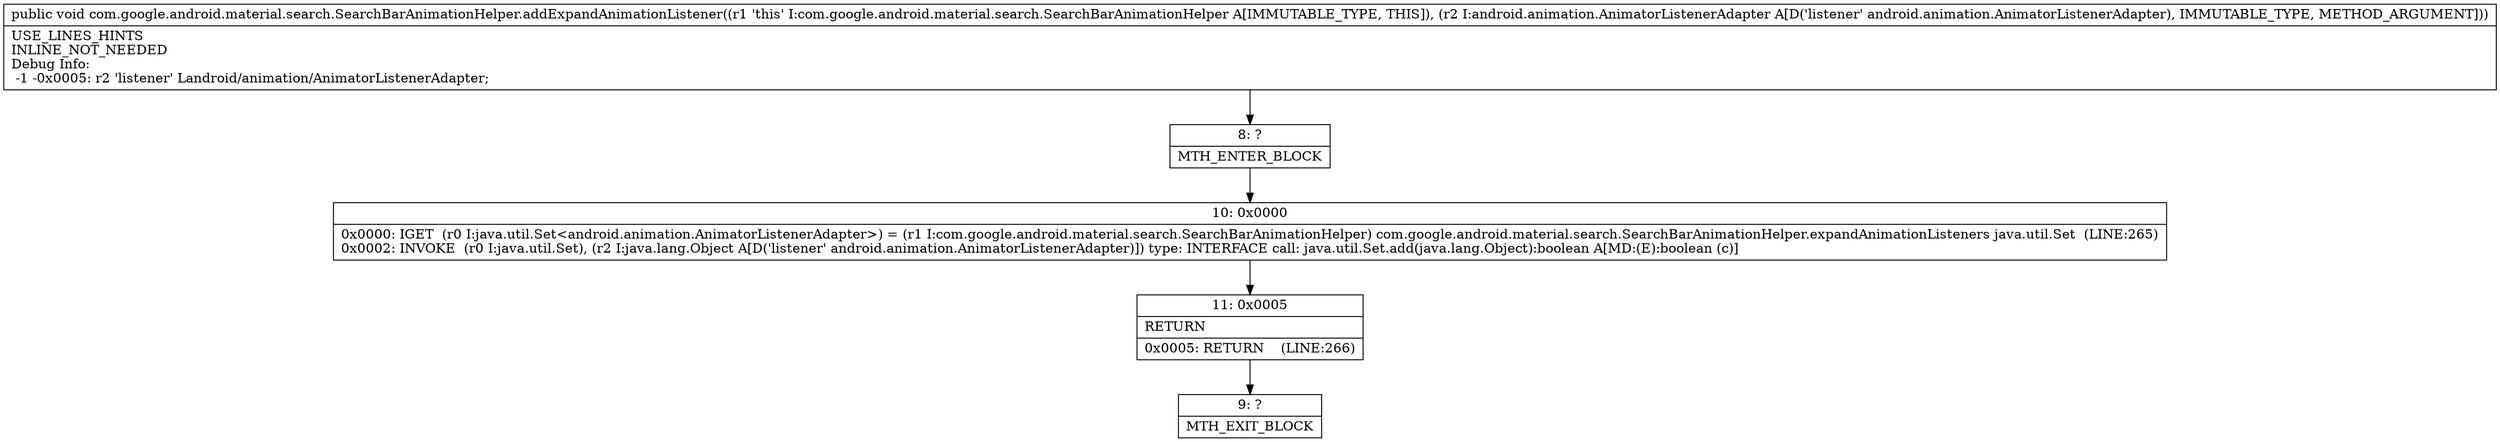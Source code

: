 digraph "CFG forcom.google.android.material.search.SearchBarAnimationHelper.addExpandAnimationListener(Landroid\/animation\/AnimatorListenerAdapter;)V" {
Node_8 [shape=record,label="{8\:\ ?|MTH_ENTER_BLOCK\l}"];
Node_10 [shape=record,label="{10\:\ 0x0000|0x0000: IGET  (r0 I:java.util.Set\<android.animation.AnimatorListenerAdapter\>) = (r1 I:com.google.android.material.search.SearchBarAnimationHelper) com.google.android.material.search.SearchBarAnimationHelper.expandAnimationListeners java.util.Set  (LINE:265)\l0x0002: INVOKE  (r0 I:java.util.Set), (r2 I:java.lang.Object A[D('listener' android.animation.AnimatorListenerAdapter)]) type: INTERFACE call: java.util.Set.add(java.lang.Object):boolean A[MD:(E):boolean (c)]\l}"];
Node_11 [shape=record,label="{11\:\ 0x0005|RETURN\l|0x0005: RETURN    (LINE:266)\l}"];
Node_9 [shape=record,label="{9\:\ ?|MTH_EXIT_BLOCK\l}"];
MethodNode[shape=record,label="{public void com.google.android.material.search.SearchBarAnimationHelper.addExpandAnimationListener((r1 'this' I:com.google.android.material.search.SearchBarAnimationHelper A[IMMUTABLE_TYPE, THIS]), (r2 I:android.animation.AnimatorListenerAdapter A[D('listener' android.animation.AnimatorListenerAdapter), IMMUTABLE_TYPE, METHOD_ARGUMENT]))  | USE_LINES_HINTS\lINLINE_NOT_NEEDED\lDebug Info:\l  \-1 \-0x0005: r2 'listener' Landroid\/animation\/AnimatorListenerAdapter;\l}"];
MethodNode -> Node_8;Node_8 -> Node_10;
Node_10 -> Node_11;
Node_11 -> Node_9;
}

